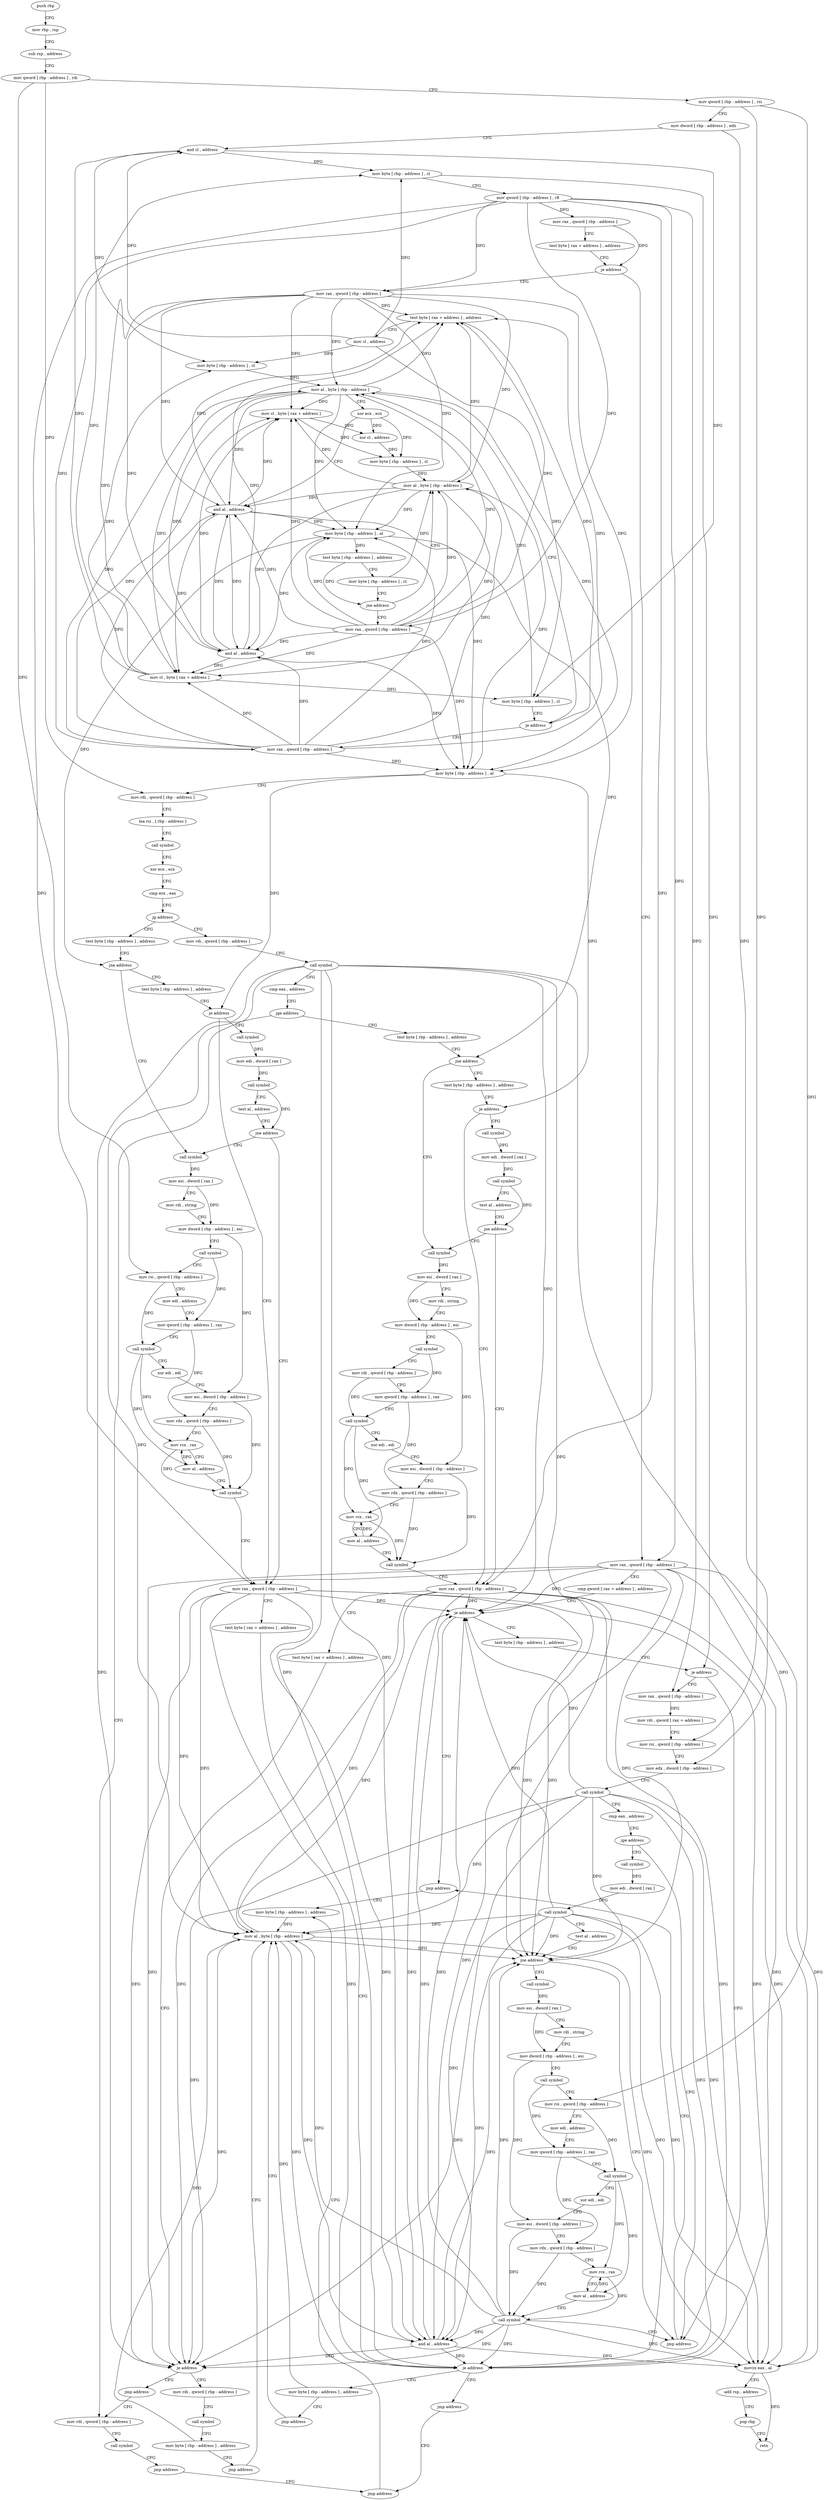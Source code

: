 digraph "func" {
"4214720" [label = "push rbp" ]
"4214721" [label = "mov rbp , rsp" ]
"4214724" [label = "sub rsp , address" ]
"4214728" [label = "mov qword [ rbp - address ] , rdi" ]
"4214732" [label = "mov qword [ rbp - address ] , rsi" ]
"4214736" [label = "mov dword [ rbp - address ] , edx" ]
"4214739" [label = "and cl , address" ]
"4214742" [label = "mov byte [ rbp - address ] , cl" ]
"4214745" [label = "mov qword [ rbp - address ] , r8" ]
"4214749" [label = "mov rax , qword [ rbp - address ]" ]
"4214753" [label = "test byte [ rax + address ] , address" ]
"4214757" [label = "je address" ]
"4215160" [label = "mov rax , qword [ rbp - address ]" ]
"4214763" [label = "mov rax , qword [ rbp - address ]" ]
"4215164" [label = "cmp qword [ rax + address ] , address" ]
"4215169" [label = "je address" ]
"4215301" [label = "jmp address" ]
"4215175" [label = "test byte [ rbp - address ] , address" ]
"4214767" [label = "test byte [ rax + address ] , address" ]
"4214771" [label = "mov cl , address" ]
"4214773" [label = "mov byte [ rbp - address ] , cl" ]
"4214776" [label = "je address" ]
"4214792" [label = "mov al , byte [ rbp - address ]" ]
"4214782" [label = "mov rax , qword [ rbp - address ]" ]
"4215306" [label = "mov byte [ rbp - address ] , address" ]
"4215179" [label = "je address" ]
"4215296" [label = "jmp address" ]
"4215185" [label = "mov rax , qword [ rbp - address ]" ]
"4214795" [label = "xor ecx , ecx" ]
"4214797" [label = "and al , address" ]
"4214799" [label = "mov byte [ rbp - address ] , al" ]
"4214802" [label = "test byte [ rbp - address ] , address" ]
"4214806" [label = "mov byte [ rbp - address ] , cl" ]
"4214809" [label = "jne address" ]
"4214828" [label = "mov al , byte [ rbp - address ]" ]
"4214815" [label = "mov rax , qword [ rbp - address ]" ]
"4214786" [label = "mov cl , byte [ rax + address ]" ]
"4214789" [label = "mov byte [ rbp - address ] , cl" ]
"4215310" [label = "mov al , byte [ rbp - address ]" ]
"4215189" [label = "mov rdi , qword [ rax + address ]" ]
"4215193" [label = "mov rsi , qword [ rbp - address ]" ]
"4215197" [label = "mov edx , dword [ rbp - address ]" ]
"4215200" [label = "call symbol" ]
"4215205" [label = "cmp eax , address" ]
"4215208" [label = "jge address" ]
"4215214" [label = "call symbol" ]
"4214831" [label = "and al , address" ]
"4214833" [label = "mov byte [ rbp - address ] , al" ]
"4214836" [label = "mov rdi , qword [ rbp - address ]" ]
"4214840" [label = "lea rsi , [ rbp - address ]" ]
"4214844" [label = "call symbol" ]
"4214849" [label = "xor ecx , ecx" ]
"4214851" [label = "cmp ecx , eax" ]
"4214853" [label = "jg address" ]
"4215025" [label = "test byte [ rbp - address ] , address" ]
"4214859" [label = "mov rdi , qword [ rbp - address ]" ]
"4214819" [label = "mov cl , byte [ rax + address ]" ]
"4214822" [label = "xor cl , address" ]
"4214825" [label = "mov byte [ rbp - address ] , cl" ]
"4215219" [label = "mov edi , dword [ rax ]" ]
"4215221" [label = "call symbol" ]
"4215226" [label = "test al , address" ]
"4215228" [label = "jne address" ]
"4215234" [label = "call symbol" ]
"4215029" [label = "jne address" ]
"4215065" [label = "call symbol" ]
"4215035" [label = "test byte [ rbp - address ] , address" ]
"4214863" [label = "call symbol" ]
"4214868" [label = "cmp eax , address" ]
"4214871" [label = "jge address" ]
"4215011" [label = "mov rdi , qword [ rbp - address ]" ]
"4214877" [label = "test byte [ rbp - address ] , address" ]
"4215239" [label = "mov esi , dword [ rax ]" ]
"4215241" [label = "mov rdi , string" ]
"4215251" [label = "mov dword [ rbp - address ] , esi" ]
"4215254" [label = "call symbol" ]
"4215259" [label = "mov rsi , qword [ rbp - address ]" ]
"4215263" [label = "mov edi , address" ]
"4215268" [label = "mov qword [ rbp - address ] , rax" ]
"4215272" [label = "call symbol" ]
"4215277" [label = "xor edi , edi" ]
"4215279" [label = "mov esi , dword [ rbp - address ]" ]
"4215282" [label = "mov rdx , qword [ rbp - address ]" ]
"4215286" [label = "mov rcx , rax" ]
"4215289" [label = "mov al , address" ]
"4215291" [label = "call symbol" ]
"4215070" [label = "mov esi , dword [ rax ]" ]
"4215072" [label = "mov rdi , string" ]
"4215082" [label = "mov dword [ rbp - address ] , esi" ]
"4215085" [label = "call symbol" ]
"4215090" [label = "mov rsi , qword [ rbp - address ]" ]
"4215094" [label = "mov edi , address" ]
"4215099" [label = "mov qword [ rbp - address ] , rax" ]
"4215103" [label = "call symbol" ]
"4215108" [label = "xor edi , edi" ]
"4215110" [label = "mov esi , dword [ rbp - address ]" ]
"4215113" [label = "mov rdx , qword [ rbp - address ]" ]
"4215117" [label = "mov rcx , rax" ]
"4215120" [label = "mov al , address" ]
"4215122" [label = "call symbol" ]
"4215127" [label = "mov rax , qword [ rbp - address ]" ]
"4215039" [label = "je address" ]
"4215045" [label = "call symbol" ]
"4215015" [label = "call symbol" ]
"4215020" [label = "jmp address" ]
"4215155" [label = "jmp address" ]
"4214881" [label = "jne address" ]
"4214917" [label = "call symbol" ]
"4214887" [label = "test byte [ rbp - address ] , address" ]
"4215150" [label = "jmp address" ]
"4215141" [label = "mov byte [ rbp - address ] , address" ]
"4215145" [label = "jmp address" ]
"4215131" [label = "test byte [ rax + address ] , address" ]
"4215135" [label = "je address" ]
"4215050" [label = "mov edi , dword [ rax ]" ]
"4215052" [label = "call symbol" ]
"4215057" [label = "test al , address" ]
"4215059" [label = "jne address" ]
"4214922" [label = "mov esi , dword [ rax ]" ]
"4214924" [label = "mov rdi , string" ]
"4214934" [label = "mov dword [ rbp - address ] , esi" ]
"4214937" [label = "call symbol" ]
"4214942" [label = "mov rdi , qword [ rbp - address ]" ]
"4214946" [label = "mov qword [ rbp - address ] , rax" ]
"4214950" [label = "call symbol" ]
"4214955" [label = "xor edi , edi" ]
"4214957" [label = "mov esi , dword [ rbp - address ]" ]
"4214960" [label = "mov rdx , qword [ rbp - address ]" ]
"4214964" [label = "mov rcx , rax" ]
"4214967" [label = "mov al , address" ]
"4214969" [label = "call symbol" ]
"4214974" [label = "mov rax , qword [ rbp - address ]" ]
"4214891" [label = "je address" ]
"4214897" [label = "call symbol" ]
"4215313" [label = "and al , address" ]
"4215315" [label = "movzx eax , al" ]
"4215318" [label = "add rsp , address" ]
"4215322" [label = "pop rbp" ]
"4215323" [label = "retn" ]
"4215006" [label = "jmp address" ]
"4214988" [label = "mov rdi , qword [ rbp - address ]" ]
"4214992" [label = "call symbol" ]
"4214997" [label = "mov byte [ rbp - address ] , address" ]
"4215001" [label = "jmp address" ]
"4214978" [label = "test byte [ rax + address ] , address" ]
"4214982" [label = "je address" ]
"4214902" [label = "mov edi , dword [ rax ]" ]
"4214904" [label = "call symbol" ]
"4214909" [label = "test al , address" ]
"4214911" [label = "jne address" ]
"4214720" -> "4214721" [ label = "CFG" ]
"4214721" -> "4214724" [ label = "CFG" ]
"4214724" -> "4214728" [ label = "CFG" ]
"4214728" -> "4214732" [ label = "CFG" ]
"4214728" -> "4214836" [ label = "DFG" ]
"4214728" -> "4215090" [ label = "DFG" ]
"4214732" -> "4214736" [ label = "CFG" ]
"4214732" -> "4215193" [ label = "DFG" ]
"4214732" -> "4215259" [ label = "DFG" ]
"4214736" -> "4214739" [ label = "CFG" ]
"4214736" -> "4215197" [ label = "DFG" ]
"4214739" -> "4214742" [ label = "DFG" ]
"4214739" -> "4214773" [ label = "DFG" ]
"4214739" -> "4214789" [ label = "DFG" ]
"4214742" -> "4214745" [ label = "CFG" ]
"4214742" -> "4215179" [ label = "DFG" ]
"4214745" -> "4214749" [ label = "DFG" ]
"4214745" -> "4215160" [ label = "DFG" ]
"4214745" -> "4214763" [ label = "DFG" ]
"4214745" -> "4214782" [ label = "DFG" ]
"4214745" -> "4215185" [ label = "DFG" ]
"4214745" -> "4214815" [ label = "DFG" ]
"4214745" -> "4215127" [ label = "DFG" ]
"4214745" -> "4214974" [ label = "DFG" ]
"4214749" -> "4214753" [ label = "CFG" ]
"4214749" -> "4214757" [ label = "DFG" ]
"4214753" -> "4214757" [ label = "CFG" ]
"4214757" -> "4215160" [ label = "CFG" ]
"4214757" -> "4214763" [ label = "CFG" ]
"4215160" -> "4215164" [ label = "CFG" ]
"4215160" -> "4215169" [ label = "DFG" ]
"4215160" -> "4215310" [ label = "DFG" ]
"4215160" -> "4215313" [ label = "DFG" ]
"4215160" -> "4215315" [ label = "DFG" ]
"4215160" -> "4215228" [ label = "DFG" ]
"4215160" -> "4215135" [ label = "DFG" ]
"4215160" -> "4214982" [ label = "DFG" ]
"4214763" -> "4214767" [ label = "DFG" ]
"4214763" -> "4214792" [ label = "DFG" ]
"4214763" -> "4214797" [ label = "DFG" ]
"4214763" -> "4214799" [ label = "DFG" ]
"4214763" -> "4214786" [ label = "DFG" ]
"4214763" -> "4214828" [ label = "DFG" ]
"4214763" -> "4214831" [ label = "DFG" ]
"4214763" -> "4214833" [ label = "DFG" ]
"4214763" -> "4214819" [ label = "DFG" ]
"4215164" -> "4215169" [ label = "CFG" ]
"4215169" -> "4215301" [ label = "CFG" ]
"4215169" -> "4215175" [ label = "CFG" ]
"4215301" -> "4215306" [ label = "CFG" ]
"4215175" -> "4215179" [ label = "CFG" ]
"4214767" -> "4214771" [ label = "CFG" ]
"4214767" -> "4214776" [ label = "DFG" ]
"4214771" -> "4214773" [ label = "DFG" ]
"4214771" -> "4214739" [ label = "DFG" ]
"4214771" -> "4214742" [ label = "DFG" ]
"4214771" -> "4214789" [ label = "DFG" ]
"4214773" -> "4214776" [ label = "CFG" ]
"4214773" -> "4214792" [ label = "DFG" ]
"4214776" -> "4214792" [ label = "CFG" ]
"4214776" -> "4214782" [ label = "CFG" ]
"4214792" -> "4214795" [ label = "CFG" ]
"4214792" -> "4214767" [ label = "DFG" ]
"4214792" -> "4214797" [ label = "DFG" ]
"4214792" -> "4214799" [ label = "DFG" ]
"4214792" -> "4214786" [ label = "DFG" ]
"4214792" -> "4214831" [ label = "DFG" ]
"4214792" -> "4214833" [ label = "DFG" ]
"4214792" -> "4214819" [ label = "DFG" ]
"4214782" -> "4214786" [ label = "DFG" ]
"4214782" -> "4214767" [ label = "DFG" ]
"4214782" -> "4214797" [ label = "DFG" ]
"4214782" -> "4214799" [ label = "DFG" ]
"4214782" -> "4214792" [ label = "DFG" ]
"4214782" -> "4214828" [ label = "DFG" ]
"4214782" -> "4214831" [ label = "DFG" ]
"4214782" -> "4214833" [ label = "DFG" ]
"4214782" -> "4214819" [ label = "DFG" ]
"4215306" -> "4215310" [ label = "DFG" ]
"4215179" -> "4215296" [ label = "CFG" ]
"4215179" -> "4215185" [ label = "CFG" ]
"4215296" -> "4215301" [ label = "CFG" ]
"4215185" -> "4215189" [ label = "DFG" ]
"4214795" -> "4214797" [ label = "CFG" ]
"4214795" -> "4214822" [ label = "DFG" ]
"4214795" -> "4214825" [ label = "DFG" ]
"4214797" -> "4214799" [ label = "DFG" ]
"4214797" -> "4214767" [ label = "DFG" ]
"4214797" -> "4214786" [ label = "DFG" ]
"4214797" -> "4214831" [ label = "DFG" ]
"4214797" -> "4214833" [ label = "DFG" ]
"4214797" -> "4214819" [ label = "DFG" ]
"4214799" -> "4214802" [ label = "DFG" ]
"4214799" -> "4215029" [ label = "DFG" ]
"4214799" -> "4214881" [ label = "DFG" ]
"4214802" -> "4214806" [ label = "CFG" ]
"4214802" -> "4214809" [ label = "DFG" ]
"4214806" -> "4214809" [ label = "CFG" ]
"4214806" -> "4214828" [ label = "DFG" ]
"4214809" -> "4214828" [ label = "CFG" ]
"4214809" -> "4214815" [ label = "CFG" ]
"4214828" -> "4214831" [ label = "DFG" ]
"4214828" -> "4214767" [ label = "DFG" ]
"4214828" -> "4214797" [ label = "DFG" ]
"4214828" -> "4214799" [ label = "DFG" ]
"4214828" -> "4214786" [ label = "DFG" ]
"4214828" -> "4214833" [ label = "DFG" ]
"4214828" -> "4214819" [ label = "DFG" ]
"4214815" -> "4214819" [ label = "DFG" ]
"4214815" -> "4214767" [ label = "DFG" ]
"4214815" -> "4214797" [ label = "DFG" ]
"4214815" -> "4214799" [ label = "DFG" ]
"4214815" -> "4214786" [ label = "DFG" ]
"4214815" -> "4214831" [ label = "DFG" ]
"4214815" -> "4214833" [ label = "DFG" ]
"4214815" -> "4214792" [ label = "DFG" ]
"4214815" -> "4214828" [ label = "DFG" ]
"4214786" -> "4214789" [ label = "DFG" ]
"4214786" -> "4214739" [ label = "DFG" ]
"4214786" -> "4214742" [ label = "DFG" ]
"4214786" -> "4214773" [ label = "DFG" ]
"4214789" -> "4214792" [ label = "DFG" ]
"4215310" -> "4215313" [ label = "DFG" ]
"4215310" -> "4215169" [ label = "DFG" ]
"4215310" -> "4215315" [ label = "DFG" ]
"4215310" -> "4215228" [ label = "DFG" ]
"4215310" -> "4215135" [ label = "DFG" ]
"4215310" -> "4214982" [ label = "DFG" ]
"4215189" -> "4215193" [ label = "CFG" ]
"4215193" -> "4215197" [ label = "CFG" ]
"4215197" -> "4215200" [ label = "CFG" ]
"4215200" -> "4215205" [ label = "CFG" ]
"4215200" -> "4215169" [ label = "DFG" ]
"4215200" -> "4215310" [ label = "DFG" ]
"4215200" -> "4215313" [ label = "DFG" ]
"4215200" -> "4215315" [ label = "DFG" ]
"4215200" -> "4215228" [ label = "DFG" ]
"4215200" -> "4215135" [ label = "DFG" ]
"4215200" -> "4214982" [ label = "DFG" ]
"4215205" -> "4215208" [ label = "CFG" ]
"4215208" -> "4215296" [ label = "CFG" ]
"4215208" -> "4215214" [ label = "CFG" ]
"4215214" -> "4215219" [ label = "DFG" ]
"4214831" -> "4214833" [ label = "DFG" ]
"4214831" -> "4214767" [ label = "DFG" ]
"4214831" -> "4214797" [ label = "DFG" ]
"4214831" -> "4214799" [ label = "DFG" ]
"4214831" -> "4214786" [ label = "DFG" ]
"4214831" -> "4214819" [ label = "DFG" ]
"4214833" -> "4214836" [ label = "CFG" ]
"4214833" -> "4215039" [ label = "DFG" ]
"4214833" -> "4214891" [ label = "DFG" ]
"4214836" -> "4214840" [ label = "CFG" ]
"4214840" -> "4214844" [ label = "CFG" ]
"4214844" -> "4214849" [ label = "CFG" ]
"4214849" -> "4214851" [ label = "CFG" ]
"4214851" -> "4214853" [ label = "CFG" ]
"4214853" -> "4215025" [ label = "CFG" ]
"4214853" -> "4214859" [ label = "CFG" ]
"4215025" -> "4215029" [ label = "CFG" ]
"4214859" -> "4214863" [ label = "CFG" ]
"4214819" -> "4214822" [ label = "DFG" ]
"4214819" -> "4214825" [ label = "DFG" ]
"4214822" -> "4214825" [ label = "DFG" ]
"4214825" -> "4214828" [ label = "DFG" ]
"4215219" -> "4215221" [ label = "DFG" ]
"4215221" -> "4215226" [ label = "CFG" ]
"4215221" -> "4215169" [ label = "DFG" ]
"4215221" -> "4215313" [ label = "DFG" ]
"4215221" -> "4215315" [ label = "DFG" ]
"4215221" -> "4215310" [ label = "DFG" ]
"4215221" -> "4215228" [ label = "DFG" ]
"4215221" -> "4215135" [ label = "DFG" ]
"4215221" -> "4214982" [ label = "DFG" ]
"4215226" -> "4215228" [ label = "CFG" ]
"4215228" -> "4215296" [ label = "CFG" ]
"4215228" -> "4215234" [ label = "CFG" ]
"4215234" -> "4215239" [ label = "DFG" ]
"4215029" -> "4215065" [ label = "CFG" ]
"4215029" -> "4215035" [ label = "CFG" ]
"4215065" -> "4215070" [ label = "DFG" ]
"4215035" -> "4215039" [ label = "CFG" ]
"4214863" -> "4214868" [ label = "CFG" ]
"4214863" -> "4215169" [ label = "DFG" ]
"4214863" -> "4215313" [ label = "DFG" ]
"4214863" -> "4215315" [ label = "DFG" ]
"4214863" -> "4215228" [ label = "DFG" ]
"4214863" -> "4215310" [ label = "DFG" ]
"4214863" -> "4215135" [ label = "DFG" ]
"4214863" -> "4214982" [ label = "DFG" ]
"4214868" -> "4214871" [ label = "CFG" ]
"4214871" -> "4215011" [ label = "CFG" ]
"4214871" -> "4214877" [ label = "CFG" ]
"4215011" -> "4215015" [ label = "CFG" ]
"4214877" -> "4214881" [ label = "CFG" ]
"4215239" -> "4215241" [ label = "CFG" ]
"4215239" -> "4215251" [ label = "DFG" ]
"4215241" -> "4215251" [ label = "CFG" ]
"4215251" -> "4215254" [ label = "CFG" ]
"4215251" -> "4215279" [ label = "DFG" ]
"4215254" -> "4215259" [ label = "CFG" ]
"4215254" -> "4215268" [ label = "DFG" ]
"4215259" -> "4215263" [ label = "CFG" ]
"4215259" -> "4215272" [ label = "DFG" ]
"4215263" -> "4215268" [ label = "CFG" ]
"4215268" -> "4215272" [ label = "CFG" ]
"4215268" -> "4215282" [ label = "DFG" ]
"4215272" -> "4215277" [ label = "CFG" ]
"4215272" -> "4215286" [ label = "DFG" ]
"4215272" -> "4215289" [ label = "DFG" ]
"4215277" -> "4215279" [ label = "CFG" ]
"4215279" -> "4215282" [ label = "CFG" ]
"4215279" -> "4215291" [ label = "DFG" ]
"4215282" -> "4215286" [ label = "CFG" ]
"4215282" -> "4215291" [ label = "DFG" ]
"4215286" -> "4215289" [ label = "CFG" ]
"4215286" -> "4215291" [ label = "DFG" ]
"4215289" -> "4215291" [ label = "CFG" ]
"4215289" -> "4215286" [ label = "DFG" ]
"4215291" -> "4215296" [ label = "CFG" ]
"4215291" -> "4215169" [ label = "DFG" ]
"4215291" -> "4215313" [ label = "DFG" ]
"4215291" -> "4215315" [ label = "DFG" ]
"4215291" -> "4215228" [ label = "DFG" ]
"4215291" -> "4215310" [ label = "DFG" ]
"4215291" -> "4215135" [ label = "DFG" ]
"4215291" -> "4214982" [ label = "DFG" ]
"4215070" -> "4215072" [ label = "CFG" ]
"4215070" -> "4215082" [ label = "DFG" ]
"4215072" -> "4215082" [ label = "CFG" ]
"4215082" -> "4215085" [ label = "CFG" ]
"4215082" -> "4215110" [ label = "DFG" ]
"4215085" -> "4215090" [ label = "CFG" ]
"4215085" -> "4215099" [ label = "DFG" ]
"4215090" -> "4215094" [ label = "CFG" ]
"4215090" -> "4215103" [ label = "DFG" ]
"4215094" -> "4215099" [ label = "CFG" ]
"4215099" -> "4215103" [ label = "CFG" ]
"4215099" -> "4215113" [ label = "DFG" ]
"4215103" -> "4215108" [ label = "CFG" ]
"4215103" -> "4215117" [ label = "DFG" ]
"4215103" -> "4215120" [ label = "DFG" ]
"4215108" -> "4215110" [ label = "CFG" ]
"4215110" -> "4215113" [ label = "CFG" ]
"4215110" -> "4215122" [ label = "DFG" ]
"4215113" -> "4215117" [ label = "CFG" ]
"4215113" -> "4215122" [ label = "DFG" ]
"4215117" -> "4215120" [ label = "CFG" ]
"4215117" -> "4215122" [ label = "DFG" ]
"4215120" -> "4215122" [ label = "CFG" ]
"4215120" -> "4215117" [ label = "DFG" ]
"4215122" -> "4215127" [ label = "CFG" ]
"4215127" -> "4215131" [ label = "CFG" ]
"4215127" -> "4215169" [ label = "DFG" ]
"4215127" -> "4215313" [ label = "DFG" ]
"4215127" -> "4215315" [ label = "DFG" ]
"4215127" -> "4215228" [ label = "DFG" ]
"4215127" -> "4215310" [ label = "DFG" ]
"4215127" -> "4215135" [ label = "DFG" ]
"4215127" -> "4214982" [ label = "DFG" ]
"4215039" -> "4215127" [ label = "CFG" ]
"4215039" -> "4215045" [ label = "CFG" ]
"4215045" -> "4215050" [ label = "DFG" ]
"4215015" -> "4215020" [ label = "CFG" ]
"4215020" -> "4215155" [ label = "CFG" ]
"4215155" -> "4215306" [ label = "CFG" ]
"4214881" -> "4214917" [ label = "CFG" ]
"4214881" -> "4214887" [ label = "CFG" ]
"4214917" -> "4214922" [ label = "DFG" ]
"4214887" -> "4214891" [ label = "CFG" ]
"4215150" -> "4215155" [ label = "CFG" ]
"4215141" -> "4215145" [ label = "CFG" ]
"4215141" -> "4215310" [ label = "DFG" ]
"4215145" -> "4215310" [ label = "CFG" ]
"4215131" -> "4215135" [ label = "CFG" ]
"4215135" -> "4215150" [ label = "CFG" ]
"4215135" -> "4215141" [ label = "CFG" ]
"4215050" -> "4215052" [ label = "DFG" ]
"4215052" -> "4215057" [ label = "CFG" ]
"4215052" -> "4215059" [ label = "DFG" ]
"4215057" -> "4215059" [ label = "CFG" ]
"4215059" -> "4215127" [ label = "CFG" ]
"4215059" -> "4215065" [ label = "CFG" ]
"4214922" -> "4214924" [ label = "CFG" ]
"4214922" -> "4214934" [ label = "DFG" ]
"4214924" -> "4214934" [ label = "CFG" ]
"4214934" -> "4214937" [ label = "CFG" ]
"4214934" -> "4214957" [ label = "DFG" ]
"4214937" -> "4214942" [ label = "CFG" ]
"4214937" -> "4214946" [ label = "DFG" ]
"4214942" -> "4214946" [ label = "CFG" ]
"4214942" -> "4214950" [ label = "DFG" ]
"4214946" -> "4214950" [ label = "CFG" ]
"4214946" -> "4214960" [ label = "DFG" ]
"4214950" -> "4214955" [ label = "CFG" ]
"4214950" -> "4214964" [ label = "DFG" ]
"4214950" -> "4214967" [ label = "DFG" ]
"4214955" -> "4214957" [ label = "CFG" ]
"4214957" -> "4214960" [ label = "CFG" ]
"4214957" -> "4214969" [ label = "DFG" ]
"4214960" -> "4214964" [ label = "CFG" ]
"4214960" -> "4214969" [ label = "DFG" ]
"4214964" -> "4214967" [ label = "CFG" ]
"4214964" -> "4214969" [ label = "DFG" ]
"4214967" -> "4214969" [ label = "CFG" ]
"4214967" -> "4214964" [ label = "DFG" ]
"4214969" -> "4214974" [ label = "CFG" ]
"4214974" -> "4214978" [ label = "CFG" ]
"4214974" -> "4215169" [ label = "DFG" ]
"4214974" -> "4215313" [ label = "DFG" ]
"4214974" -> "4215315" [ label = "DFG" ]
"4214974" -> "4215228" [ label = "DFG" ]
"4214974" -> "4215135" [ label = "DFG" ]
"4214974" -> "4215310" [ label = "DFG" ]
"4214974" -> "4214982" [ label = "DFG" ]
"4214891" -> "4214974" [ label = "CFG" ]
"4214891" -> "4214897" [ label = "CFG" ]
"4214897" -> "4214902" [ label = "DFG" ]
"4215313" -> "4215315" [ label = "DFG" ]
"4215313" -> "4215169" [ label = "DFG" ]
"4215313" -> "4215228" [ label = "DFG" ]
"4215313" -> "4215135" [ label = "DFG" ]
"4215313" -> "4214982" [ label = "DFG" ]
"4215315" -> "4215318" [ label = "CFG" ]
"4215315" -> "4215323" [ label = "DFG" ]
"4215318" -> "4215322" [ label = "CFG" ]
"4215322" -> "4215323" [ label = "CFG" ]
"4215006" -> "4215011" [ label = "CFG" ]
"4214988" -> "4214992" [ label = "CFG" ]
"4214992" -> "4214997" [ label = "CFG" ]
"4214997" -> "4215001" [ label = "CFG" ]
"4214997" -> "4215310" [ label = "DFG" ]
"4215001" -> "4215310" [ label = "CFG" ]
"4214978" -> "4214982" [ label = "CFG" ]
"4214982" -> "4215006" [ label = "CFG" ]
"4214982" -> "4214988" [ label = "CFG" ]
"4214902" -> "4214904" [ label = "DFG" ]
"4214904" -> "4214909" [ label = "CFG" ]
"4214904" -> "4214911" [ label = "DFG" ]
"4214909" -> "4214911" [ label = "CFG" ]
"4214911" -> "4214974" [ label = "CFG" ]
"4214911" -> "4214917" [ label = "CFG" ]
}
